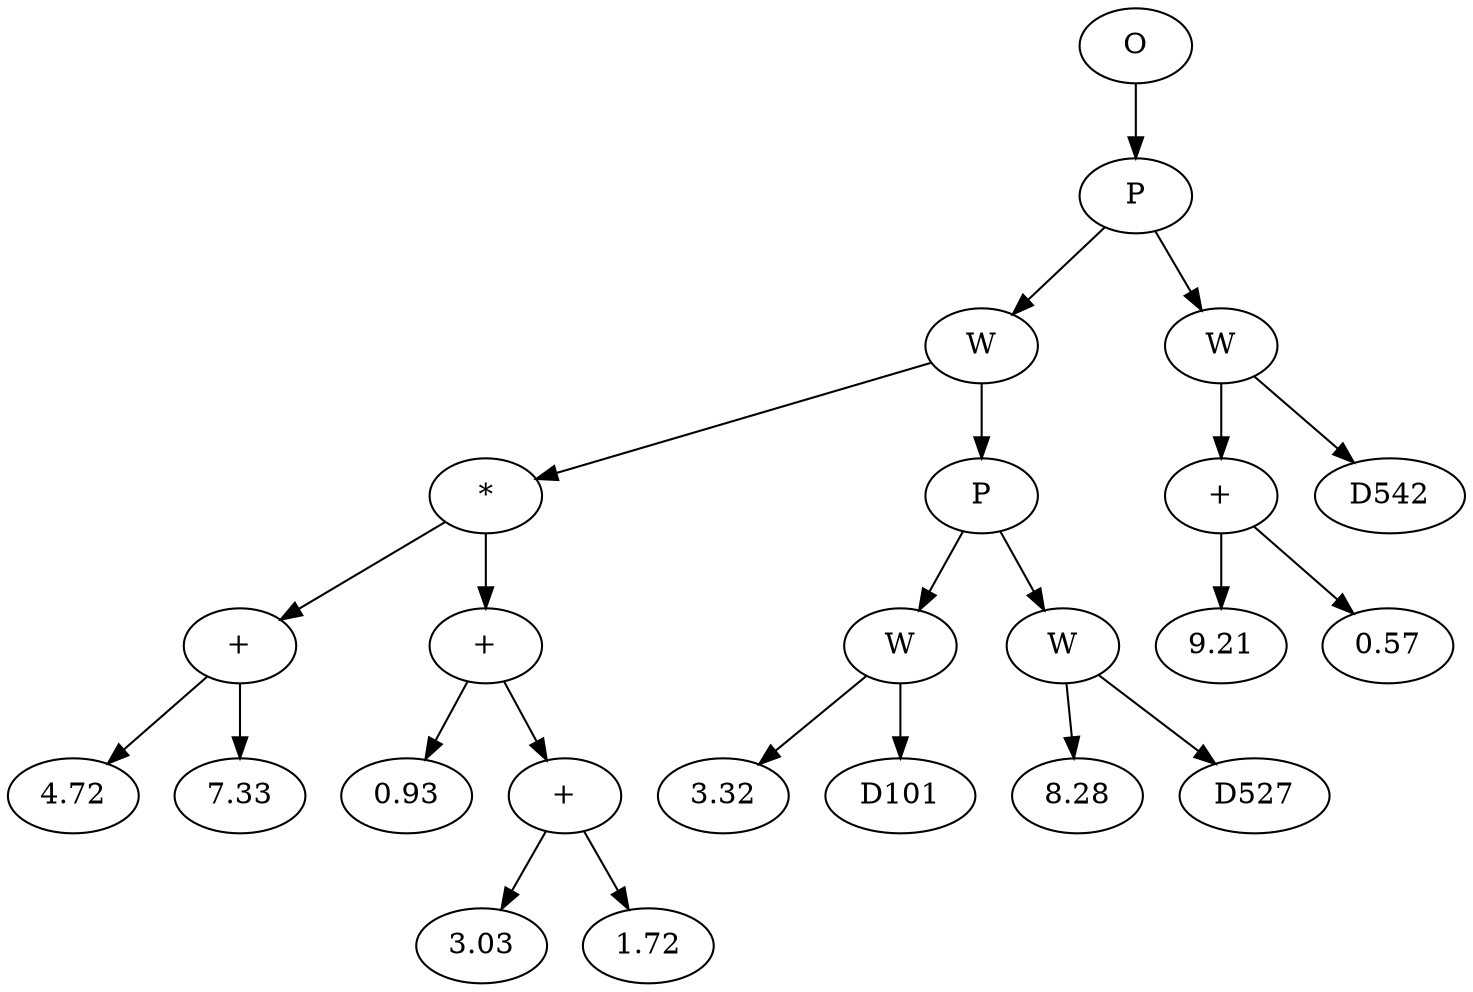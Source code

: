 // Tree
digraph {
	16146472 [label=O]
	16146473 [label=P]
	16146472 -> 16146473
	16146474 [label=W]
	16146473 -> 16146474
	16146475 [label="*"]
	16146474 -> 16146475
	16146476 [label="+"]
	16146475 -> 16146476
	16146477 [label=4.72]
	16146476 -> 16146477
	16146478 [label=7.33]
	16146476 -> 16146478
	16146479 [label="+"]
	16146475 -> 16146479
	16146480 [label=0.93]
	16146479 -> 16146480
	16146481 [label="+"]
	16146479 -> 16146481
	16146482 [label=3.03]
	16146481 -> 16146482
	16146483 [label=1.72]
	16146481 -> 16146483
	16146484 [label=P]
	16146474 -> 16146484
	16146485 [label=W]
	16146484 -> 16146485
	16146486 [label=3.32]
	16146485 -> 16146486
	16146487 [label=D101]
	16146485 -> 16146487
	16146488 [label=W]
	16146484 -> 16146488
	16146489 [label=8.28]
	16146488 -> 16146489
	16146490 [label=D527]
	16146488 -> 16146490
	16146491 [label=W]
	16146473 -> 16146491
	16146492 [label="+"]
	16146491 -> 16146492
	16146493 [label=9.21]
	16146492 -> 16146493
	16146494 [label=0.57]
	16146492 -> 16146494
	16146495 [label=D542]
	16146491 -> 16146495
}
